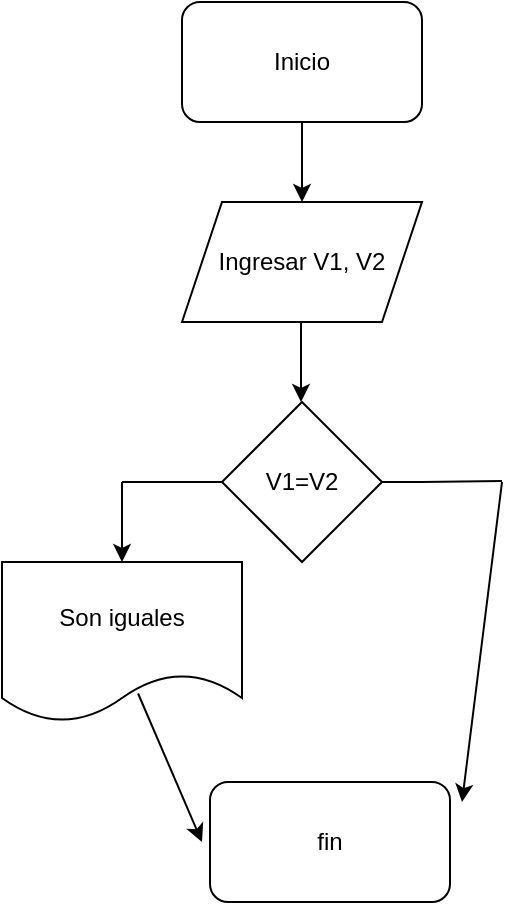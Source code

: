 <mxfile version="17.4.4" type="device"><diagram id="nQ1kFFfgWaZlWWfW8-H3" name="Page-1"><mxGraphModel dx="1038" dy="547" grid="1" gridSize="10" guides="1" tooltips="1" connect="1" arrows="1" fold="1" page="1" pageScale="1" pageWidth="827" pageHeight="1169" math="0" shadow="0"><root><mxCell id="0"/><mxCell id="1" parent="0"/><mxCell id="zmcdcnwUIJy1Tgzvq1SH-1" value="Inicio" style="rounded=1;whiteSpace=wrap;html=1;" vertex="1" parent="1"><mxGeometry x="340" y="70" width="120" height="60" as="geometry"/></mxCell><mxCell id="zmcdcnwUIJy1Tgzvq1SH-2" value="" style="endArrow=classic;html=1;rounded=0;exitX=0.5;exitY=1;exitDx=0;exitDy=0;" edge="1" parent="1" source="zmcdcnwUIJy1Tgzvq1SH-1"><mxGeometry width="50" height="50" relative="1" as="geometry"><mxPoint x="380" y="180" as="sourcePoint"/><mxPoint x="400" y="170" as="targetPoint"/></mxGeometry></mxCell><mxCell id="zmcdcnwUIJy1Tgzvq1SH-3" value="Ingresar V1, V2" style="shape=parallelogram;perimeter=parallelogramPerimeter;whiteSpace=wrap;html=1;fixedSize=1;" vertex="1" parent="1"><mxGeometry x="340" y="170" width="120" height="60" as="geometry"/></mxCell><mxCell id="zmcdcnwUIJy1Tgzvq1SH-4" value="" style="endArrow=classic;html=1;rounded=0;exitX=0.5;exitY=1;exitDx=0;exitDy=0;" edge="1" parent="1"><mxGeometry width="50" height="50" relative="1" as="geometry"><mxPoint x="399.5" y="230" as="sourcePoint"/><mxPoint x="399.5" y="270" as="targetPoint"/></mxGeometry></mxCell><mxCell id="zmcdcnwUIJy1Tgzvq1SH-5" value="V1=V2" style="rhombus;whiteSpace=wrap;html=1;" vertex="1" parent="1"><mxGeometry x="360" y="270" width="80" height="80" as="geometry"/></mxCell><mxCell id="zmcdcnwUIJy1Tgzvq1SH-9" value="" style="endArrow=none;html=1;rounded=0;entryX=0;entryY=0.5;entryDx=0;entryDy=0;" edge="1" parent="1" target="zmcdcnwUIJy1Tgzvq1SH-5"><mxGeometry width="50" height="50" relative="1" as="geometry"><mxPoint x="310" y="310" as="sourcePoint"/><mxPoint x="360" y="290" as="targetPoint"/></mxGeometry></mxCell><mxCell id="zmcdcnwUIJy1Tgzvq1SH-12" value="" style="endArrow=none;html=1;rounded=0;entryX=0;entryY=0.5;entryDx=0;entryDy=0;exitX=1;exitY=0.5;exitDx=0;exitDy=0;" edge="1" parent="1" source="zmcdcnwUIJy1Tgzvq1SH-5"><mxGeometry width="50" height="50" relative="1" as="geometry"><mxPoint x="450" y="309.5" as="sourcePoint"/><mxPoint x="500" y="309.5" as="targetPoint"/><Array as="points"><mxPoint x="460" y="310"/></Array></mxGeometry></mxCell><mxCell id="zmcdcnwUIJy1Tgzvq1SH-13" value="" style="endArrow=classic;html=1;rounded=0;" edge="1" parent="1"><mxGeometry width="50" height="50" relative="1" as="geometry"><mxPoint x="310" y="310" as="sourcePoint"/><mxPoint x="310" y="350" as="targetPoint"/></mxGeometry></mxCell><mxCell id="zmcdcnwUIJy1Tgzvq1SH-14" value="" style="endArrow=classic;html=1;rounded=0;" edge="1" parent="1"><mxGeometry width="50" height="50" relative="1" as="geometry"><mxPoint x="500" y="310" as="sourcePoint"/><mxPoint x="480" y="470" as="targetPoint"/></mxGeometry></mxCell><mxCell id="zmcdcnwUIJy1Tgzvq1SH-15" value="Son iguales" style="shape=document;whiteSpace=wrap;html=1;boundedLbl=1;" vertex="1" parent="1"><mxGeometry x="250" y="350" width="120" height="80" as="geometry"/></mxCell><mxCell id="zmcdcnwUIJy1Tgzvq1SH-16" value="fin" style="rounded=1;whiteSpace=wrap;html=1;" vertex="1" parent="1"><mxGeometry x="354" y="460" width="120" height="60" as="geometry"/></mxCell><mxCell id="zmcdcnwUIJy1Tgzvq1SH-17" value="" style="endArrow=classic;html=1;rounded=0;exitX=0.567;exitY=0.822;exitDx=0;exitDy=0;exitPerimeter=0;" edge="1" parent="1" source="zmcdcnwUIJy1Tgzvq1SH-15"><mxGeometry width="50" height="50" relative="1" as="geometry"><mxPoint x="290" y="480" as="sourcePoint"/><mxPoint x="350" y="490" as="targetPoint"/></mxGeometry></mxCell></root></mxGraphModel></diagram></mxfile>
